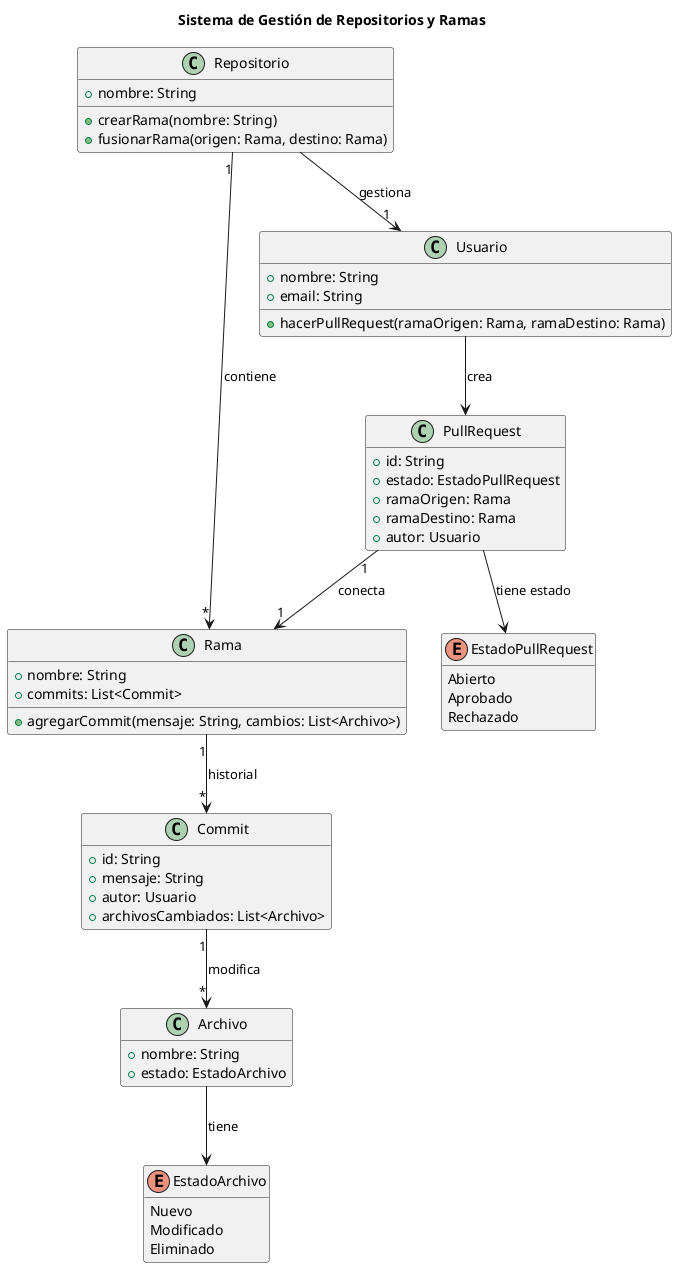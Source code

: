 @startuml Repositorio
hide empty members

title Sistema de Gestión de Repositorios y Ramas

class Repositorio {
    + nombre: String
    + crearRama(nombre: String)
    + fusionarRama(origen: Rama, destino: Rama)
}

class Rama {
    + nombre: String
    + commits: List<Commit>
    + agregarCommit(mensaje: String, cambios: List<Archivo>)
}

class Commit {
    + id: String
    + mensaje: String
    + autor: Usuario
    + archivosCambiados: List<Archivo>
}

class Archivo {
    + nombre: String
    + estado: EstadoArchivo
}

class Usuario {
    + nombre: String
    + email: String
    + hacerPullRequest(ramaOrigen: Rama, ramaDestino: Rama)
}

class PullRequest {
    + id: String
    + estado: EstadoPullRequest
    + ramaOrigen: Rama
    + ramaDestino: Rama
    + autor: Usuario
}

enum EstadoArchivo {
    Nuevo
    Modificado
    Eliminado
}

enum EstadoPullRequest {
    Abierto
    Aprobado
    Rechazado
}

Repositorio "1" --> "*" Rama : contiene
Rama "1" --> "*" Commit : historial
Commit "1" --> "*" Archivo : modifica
Archivo --> EstadoArchivo : tiene
Repositorio --> "1" Usuario : gestiona
Usuario --> PullRequest : crea
PullRequest "1" --> "1" Rama : conecta
PullRequest --> EstadoPullRequest : tiene estado

@enduml
